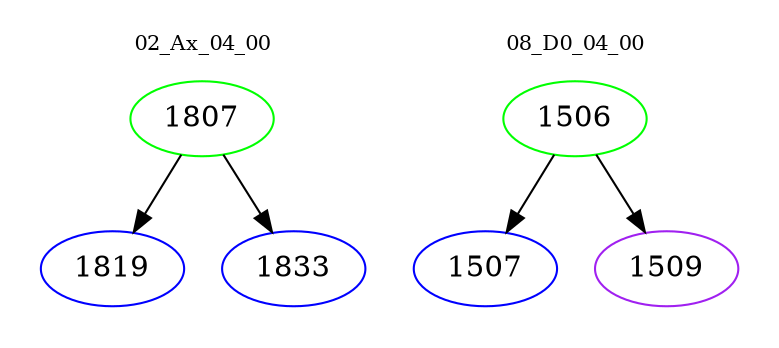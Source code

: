 digraph{
subgraph cluster_0 {
color = white
label = "02_Ax_04_00";
fontsize=10;
T0_1807 [label="1807", color="green"]
T0_1807 -> T0_1819 [color="black"]
T0_1819 [label="1819", color="blue"]
T0_1807 -> T0_1833 [color="black"]
T0_1833 [label="1833", color="blue"]
}
subgraph cluster_1 {
color = white
label = "08_D0_04_00";
fontsize=10;
T1_1506 [label="1506", color="green"]
T1_1506 -> T1_1507 [color="black"]
T1_1507 [label="1507", color="blue"]
T1_1506 -> T1_1509 [color="black"]
T1_1509 [label="1509", color="purple"]
}
}
